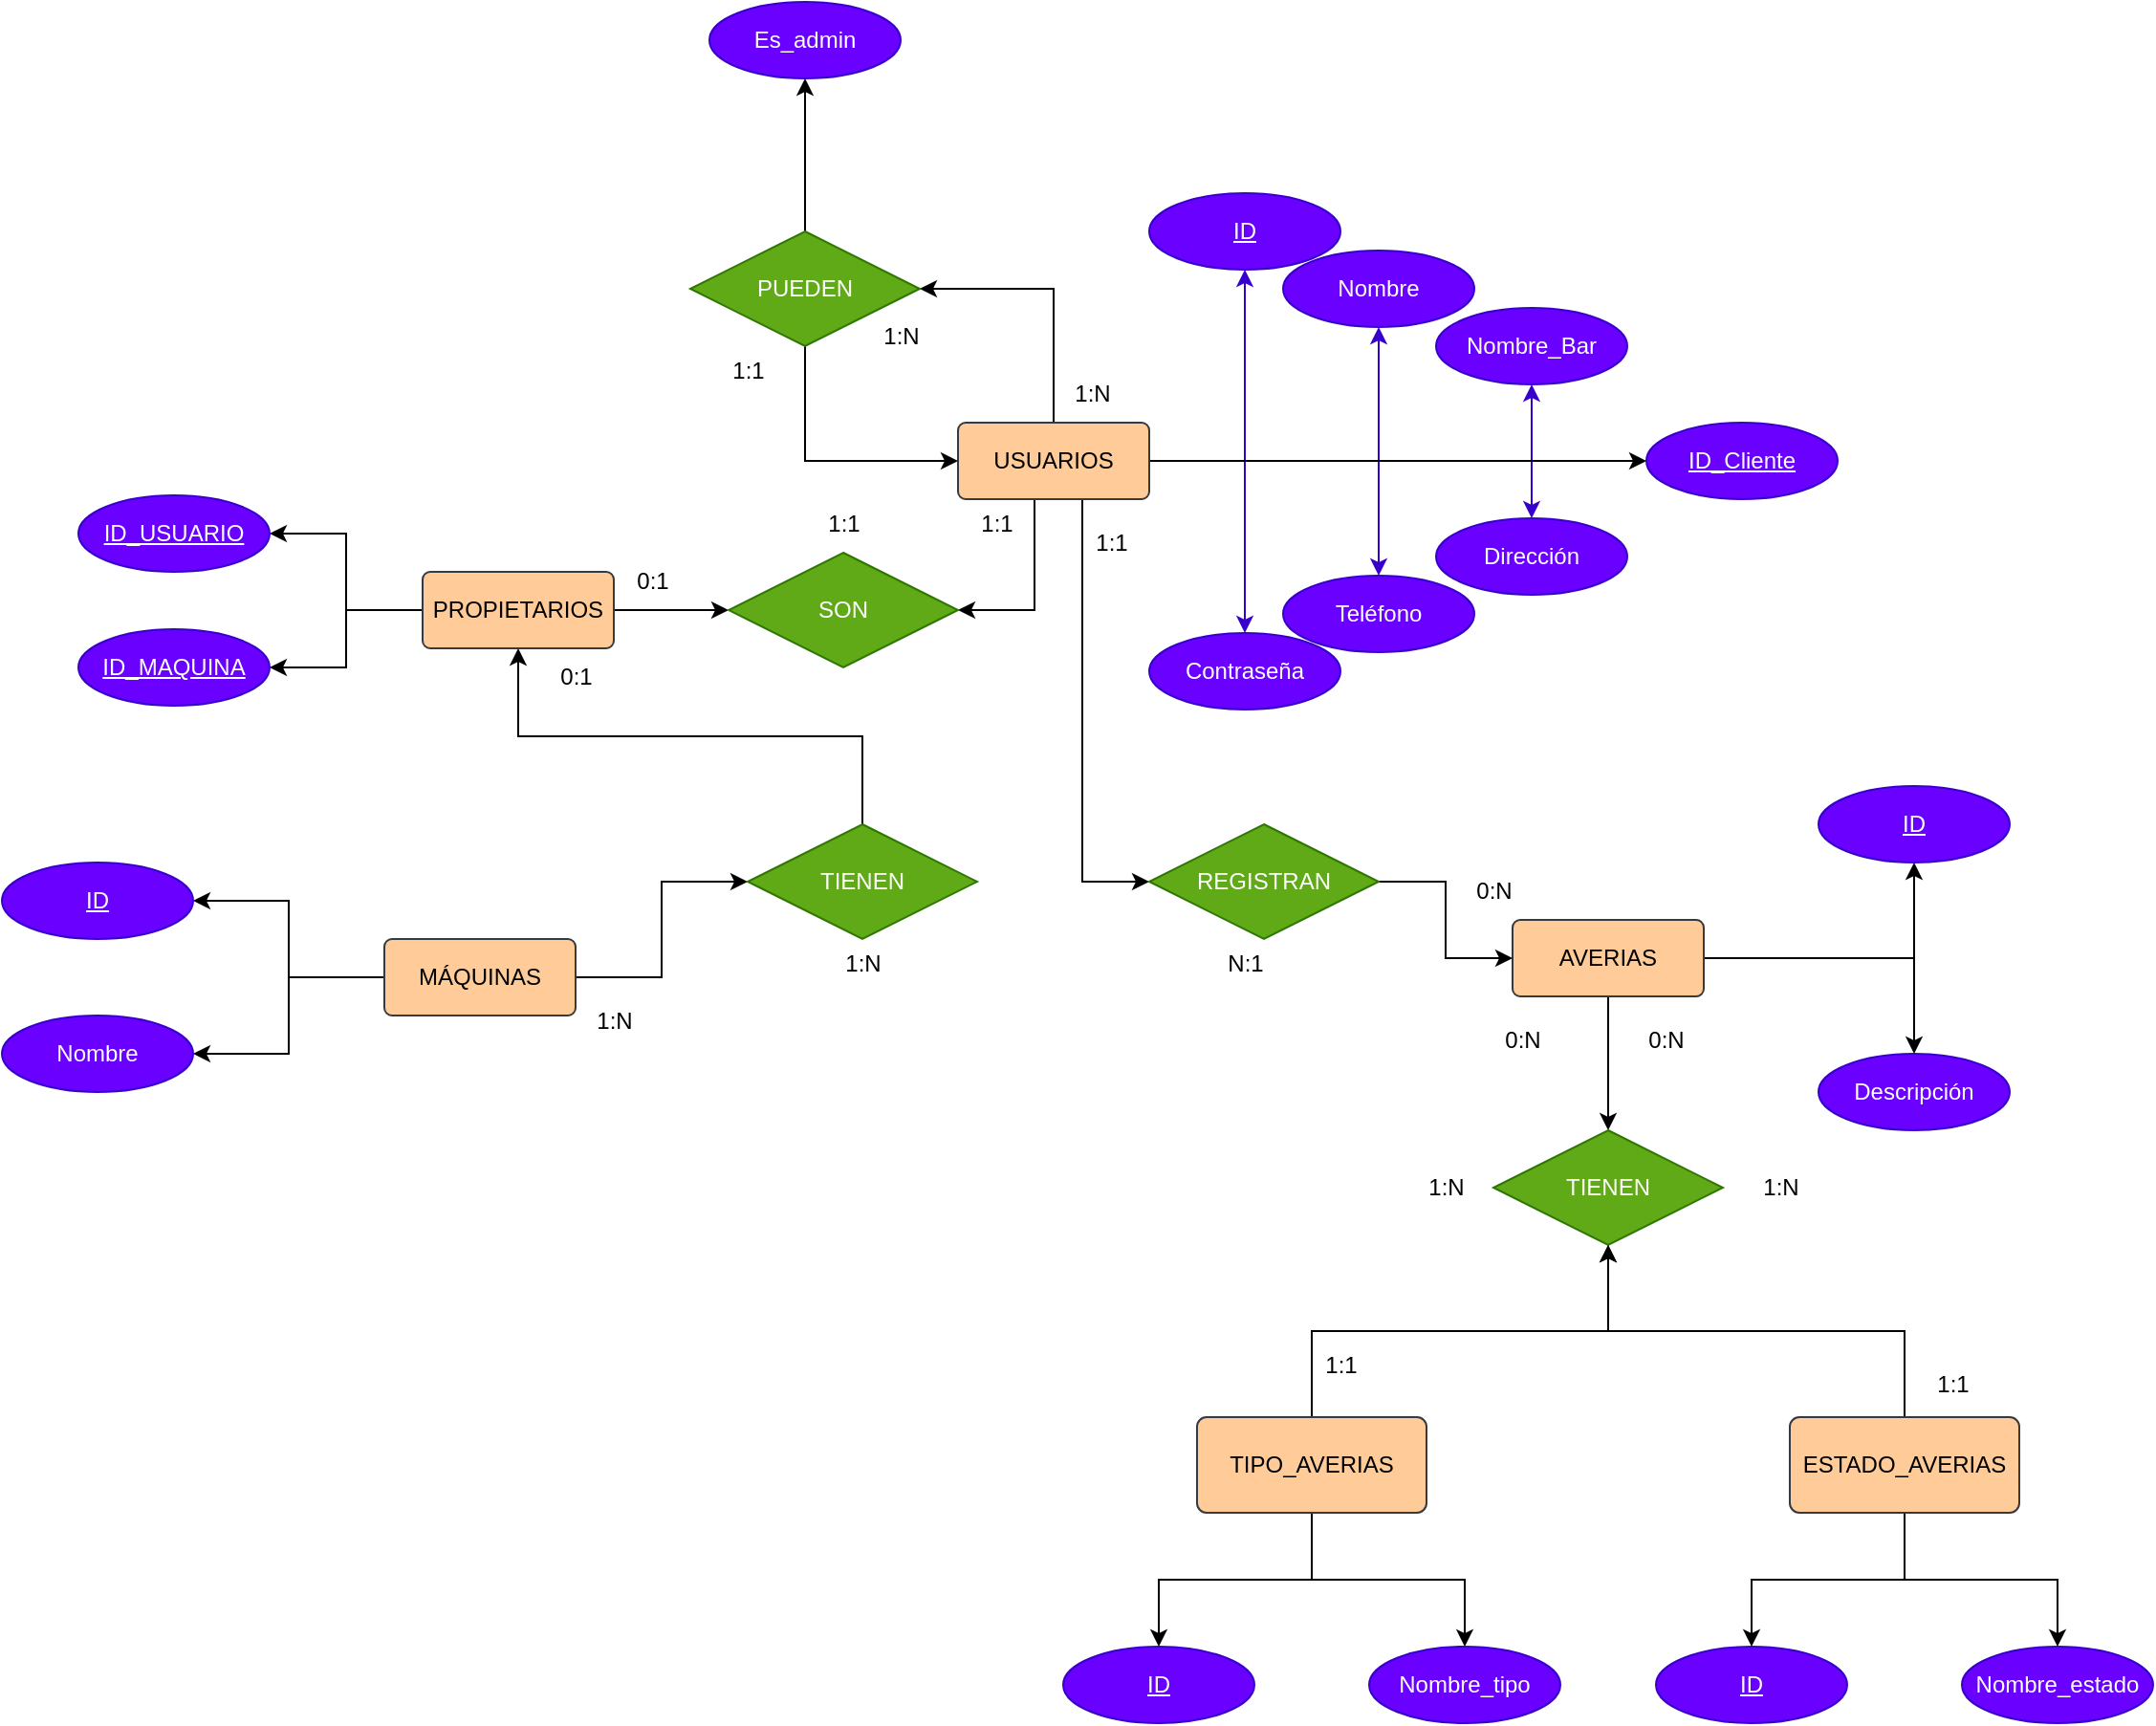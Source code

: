 <mxfile version="27.1.1">
  <diagram id="R2lEEEUBdFMjLlhIrx00" name="Page-1">
    <mxGraphModel dx="2087" dy="1650" grid="1" gridSize="10" guides="1" tooltips="1" connect="1" arrows="0" fold="1" page="1" pageScale="1" pageWidth="850" pageHeight="1100" background="none" math="0" shadow="0" adaptiveColors="auto" extFonts="Permanent Marker^https://fonts.googleapis.com/css?family=Permanent+Marker">
      <root>
        <mxCell id="0" />
        <mxCell id="1" parent="0" />
        <mxCell id="tR2loHIzGu9E6lj55BgS-1" value="Es_admin" style="ellipse;whiteSpace=wrap;html=1;align=center;fillColor=#6a00ff;fontColor=#ffffff;strokeColor=#3700CC;" parent="1" vertex="1">
          <mxGeometry x="220" y="-80" width="100" height="40" as="geometry" />
        </mxCell>
        <mxCell id="tR2loHIzGu9E6lj55BgS-6" style="edgeStyle=orthogonalEdgeStyle;rounded=0;orthogonalLoop=1;jettySize=auto;html=1;entryX=1;entryY=0.5;entryDx=0;entryDy=0;" parent="1" source="tR2loHIzGu9E6lj55BgS-2" target="tR2loHIzGu9E6lj55BgS-3" edge="1">
          <mxGeometry relative="1" as="geometry">
            <Array as="points">
              <mxPoint x="400" y="70" />
            </Array>
          </mxGeometry>
        </mxCell>
        <mxCell id="tR2loHIzGu9E6lj55BgS-14" style="edgeStyle=orthogonalEdgeStyle;rounded=0;orthogonalLoop=1;jettySize=auto;html=1;entryX=0;entryY=0.5;entryDx=0;entryDy=0;" parent="1" target="tR2loHIzGu9E6lj55BgS-13" edge="1">
          <mxGeometry relative="1" as="geometry">
            <mxPoint x="415" y="180" as="sourcePoint" />
            <mxPoint x="425" y="380" as="targetPoint" />
            <Array as="points">
              <mxPoint x="415" y="380" />
            </Array>
          </mxGeometry>
        </mxCell>
        <mxCell id="tR2loHIzGu9E6lj55BgS-108" style="edgeStyle=orthogonalEdgeStyle;rounded=0;orthogonalLoop=1;jettySize=auto;html=1;exitX=1;exitY=0.5;exitDx=0;exitDy=0;entryX=0.5;entryY=1;entryDx=0;entryDy=0;fillColor=#6a00ff;strokeColor=#3700CC;" parent="1" source="tR2loHIzGu9E6lj55BgS-2" target="tR2loHIzGu9E6lj55BgS-18" edge="1">
          <mxGeometry relative="1" as="geometry" />
        </mxCell>
        <mxCell id="tR2loHIzGu9E6lj55BgS-111" style="edgeStyle=orthogonalEdgeStyle;rounded=0;orthogonalLoop=1;jettySize=auto;html=1;exitX=1;exitY=0.5;exitDx=0;exitDy=0;entryX=0.5;entryY=1;entryDx=0;entryDy=0;fillColor=#6a00ff;strokeColor=#3700CC;" parent="1" source="tR2loHIzGu9E6lj55BgS-2" target="tR2loHIzGu9E6lj55BgS-17" edge="1">
          <mxGeometry relative="1" as="geometry" />
        </mxCell>
        <mxCell id="tR2loHIzGu9E6lj55BgS-112" style="edgeStyle=orthogonalEdgeStyle;rounded=0;orthogonalLoop=1;jettySize=auto;html=1;exitX=1;exitY=0.5;exitDx=0;exitDy=0;entryX=0.5;entryY=1;entryDx=0;entryDy=0;fillColor=#6a00ff;strokeColor=#3700CC;" parent="1" source="tR2loHIzGu9E6lj55BgS-2" target="tR2loHIzGu9E6lj55BgS-16" edge="1">
          <mxGeometry relative="1" as="geometry" />
        </mxCell>
        <mxCell id="tR2loHIzGu9E6lj55BgS-115" style="edgeStyle=orthogonalEdgeStyle;rounded=0;orthogonalLoop=1;jettySize=auto;html=1;exitX=1;exitY=0.5;exitDx=0;exitDy=0;entryX=0.5;entryY=0;entryDx=0;entryDy=0;fillColor=#6a00ff;strokeColor=#3700CC;" parent="1" source="tR2loHIzGu9E6lj55BgS-2" target="tR2loHIzGu9E6lj55BgS-107" edge="1">
          <mxGeometry relative="1" as="geometry" />
        </mxCell>
        <mxCell id="tR2loHIzGu9E6lj55BgS-116" style="edgeStyle=orthogonalEdgeStyle;rounded=0;orthogonalLoop=1;jettySize=auto;html=1;exitX=1;exitY=0.5;exitDx=0;exitDy=0;entryX=0.5;entryY=0;entryDx=0;entryDy=0;fillColor=#6a00ff;strokeColor=#3700CC;" parent="1" source="tR2loHIzGu9E6lj55BgS-2" target="tR2loHIzGu9E6lj55BgS-110" edge="1">
          <mxGeometry relative="1" as="geometry" />
        </mxCell>
        <mxCell id="tR2loHIzGu9E6lj55BgS-117" style="edgeStyle=orthogonalEdgeStyle;rounded=0;orthogonalLoop=1;jettySize=auto;html=1;exitX=1;exitY=0.5;exitDx=0;exitDy=0;entryX=0.5;entryY=0;entryDx=0;entryDy=0;fillColor=#6a00ff;strokeColor=#3700CC;" parent="1" source="tR2loHIzGu9E6lj55BgS-2" target="tR2loHIzGu9E6lj55BgS-106" edge="1">
          <mxGeometry relative="1" as="geometry" />
        </mxCell>
        <mxCell id="abkp07mJg5SfTFEaOPfv-42" style="edgeStyle=orthogonalEdgeStyle;rounded=0;orthogonalLoop=1;jettySize=auto;html=1;entryX=1;entryY=0.5;entryDx=0;entryDy=0;" parent="1" source="tR2loHIzGu9E6lj55BgS-2" target="abkp07mJg5SfTFEaOPfv-41" edge="1">
          <mxGeometry relative="1" as="geometry">
            <Array as="points">
              <mxPoint x="390" y="238" />
            </Array>
          </mxGeometry>
        </mxCell>
        <mxCell id="JEdeJho3grTINQXdywMm-2" style="edgeStyle=orthogonalEdgeStyle;rounded=0;orthogonalLoop=1;jettySize=auto;html=1;exitX=1;exitY=0.5;exitDx=0;exitDy=0;entryX=0;entryY=0.5;entryDx=0;entryDy=0;" edge="1" parent="1" source="tR2loHIzGu9E6lj55BgS-2" target="JEdeJho3grTINQXdywMm-1">
          <mxGeometry relative="1" as="geometry" />
        </mxCell>
        <mxCell id="tR2loHIzGu9E6lj55BgS-2" value="USUARIOS" style="rounded=1;arcSize=10;whiteSpace=wrap;html=1;align=center;fillColor=#ffcc99;strokeColor=#36393d;" parent="1" vertex="1">
          <mxGeometry x="350" y="140" width="100" height="40" as="geometry" />
        </mxCell>
        <mxCell id="tR2loHIzGu9E6lj55BgS-7" style="edgeStyle=orthogonalEdgeStyle;rounded=0;orthogonalLoop=1;jettySize=auto;html=1;entryX=0;entryY=0.5;entryDx=0;entryDy=0;" parent="1" source="tR2loHIzGu9E6lj55BgS-3" target="tR2loHIzGu9E6lj55BgS-2" edge="1">
          <mxGeometry relative="1" as="geometry">
            <Array as="points">
              <mxPoint x="270" y="160" />
            </Array>
          </mxGeometry>
        </mxCell>
        <mxCell id="tR2loHIzGu9E6lj55BgS-8" style="edgeStyle=orthogonalEdgeStyle;rounded=0;orthogonalLoop=1;jettySize=auto;html=1;entryX=0.5;entryY=1;entryDx=0;entryDy=0;" parent="1" source="tR2loHIzGu9E6lj55BgS-3" target="tR2loHIzGu9E6lj55BgS-1" edge="1">
          <mxGeometry relative="1" as="geometry" />
        </mxCell>
        <mxCell id="tR2loHIzGu9E6lj55BgS-3" value="PUEDEN" style="shape=rhombus;perimeter=rhombusPerimeter;whiteSpace=wrap;html=1;align=center;fillColor=#60a917;fontColor=#ffffff;strokeColor=#2D7600;" parent="1" vertex="1">
          <mxGeometry x="210" y="40" width="120" height="60" as="geometry" />
        </mxCell>
        <mxCell id="abkp07mJg5SfTFEaOPfv-32" style="edgeStyle=orthogonalEdgeStyle;rounded=0;orthogonalLoop=1;jettySize=auto;html=1;exitX=1;exitY=0.5;exitDx=0;exitDy=0;entryX=0;entryY=0.5;entryDx=0;entryDy=0;" parent="1" source="tR2loHIzGu9E6lj55BgS-4" target="tR2loHIzGu9E6lj55BgS-10" edge="1">
          <mxGeometry relative="1" as="geometry" />
        </mxCell>
        <mxCell id="abkp07mJg5SfTFEaOPfv-35" style="edgeStyle=orthogonalEdgeStyle;rounded=0;orthogonalLoop=1;jettySize=auto;html=1;exitX=0;exitY=0.5;exitDx=0;exitDy=0;entryX=1;entryY=0.5;entryDx=0;entryDy=0;" parent="1" source="tR2loHIzGu9E6lj55BgS-4" target="abkp07mJg5SfTFEaOPfv-33" edge="1">
          <mxGeometry relative="1" as="geometry" />
        </mxCell>
        <mxCell id="abkp07mJg5SfTFEaOPfv-36" style="edgeStyle=orthogonalEdgeStyle;rounded=0;orthogonalLoop=1;jettySize=auto;html=1;exitX=0;exitY=0.5;exitDx=0;exitDy=0;entryX=1;entryY=0.5;entryDx=0;entryDy=0;" parent="1" source="tR2loHIzGu9E6lj55BgS-4" target="abkp07mJg5SfTFEaOPfv-34" edge="1">
          <mxGeometry relative="1" as="geometry" />
        </mxCell>
        <mxCell id="tR2loHIzGu9E6lj55BgS-4" value="MÁQUINAS" style="rounded=1;arcSize=10;whiteSpace=wrap;html=1;align=center;fillColor=#ffcc99;strokeColor=#36393d;" parent="1" vertex="1">
          <mxGeometry x="50" y="410" width="100" height="40" as="geometry" />
        </mxCell>
        <mxCell id="abkp07mJg5SfTFEaOPfv-4" style="edgeStyle=orthogonalEdgeStyle;rounded=0;orthogonalLoop=1;jettySize=auto;html=1;exitX=1;exitY=0.5;exitDx=0;exitDy=0;entryX=0.5;entryY=0;entryDx=0;entryDy=0;" parent="1" source="tR2loHIzGu9E6lj55BgS-5" target="abkp07mJg5SfTFEaOPfv-2" edge="1">
          <mxGeometry relative="1" as="geometry" />
        </mxCell>
        <mxCell id="abkp07mJg5SfTFEaOPfv-5" style="edgeStyle=orthogonalEdgeStyle;rounded=0;orthogonalLoop=1;jettySize=auto;html=1;exitX=1;exitY=0.5;exitDx=0;exitDy=0;entryX=0.5;entryY=1;entryDx=0;entryDy=0;" parent="1" source="tR2loHIzGu9E6lj55BgS-5" target="tR2loHIzGu9E6lj55BgS-118" edge="1">
          <mxGeometry relative="1" as="geometry" />
        </mxCell>
        <mxCell id="abkp07mJg5SfTFEaOPfv-13" style="edgeStyle=orthogonalEdgeStyle;rounded=0;orthogonalLoop=1;jettySize=auto;html=1;exitX=0.5;exitY=1;exitDx=0;exitDy=0;entryX=0.5;entryY=0;entryDx=0;entryDy=0;" parent="1" source="tR2loHIzGu9E6lj55BgS-5" target="abkp07mJg5SfTFEaOPfv-11" edge="1">
          <mxGeometry relative="1" as="geometry" />
        </mxCell>
        <mxCell id="tR2loHIzGu9E6lj55BgS-5" value="AVERIAS" style="rounded=1;arcSize=10;whiteSpace=wrap;html=1;align=center;fillColor=#ffcc99;strokeColor=#36393d;" parent="1" vertex="1">
          <mxGeometry x="640" y="400" width="100" height="40" as="geometry" />
        </mxCell>
        <mxCell id="abkp07mJg5SfTFEaOPfv-21" style="edgeStyle=orthogonalEdgeStyle;rounded=0;orthogonalLoop=1;jettySize=auto;html=1;exitX=0.5;exitY=0;exitDx=0;exitDy=0;entryX=0.5;entryY=1;entryDx=0;entryDy=0;" parent="1" source="tR2loHIzGu9E6lj55BgS-10" target="abkp07mJg5SfTFEaOPfv-19" edge="1">
          <mxGeometry relative="1" as="geometry" />
        </mxCell>
        <mxCell id="tR2loHIzGu9E6lj55BgS-10" value="TIENEN" style="shape=rhombus;perimeter=rhombusPerimeter;whiteSpace=wrap;html=1;align=center;fillColor=#60a917;fontColor=#ffffff;strokeColor=#2D7600;" parent="1" vertex="1">
          <mxGeometry x="240" y="350" width="120" height="60" as="geometry" />
        </mxCell>
        <mxCell id="tR2loHIzGu9E6lj55BgS-15" style="edgeStyle=orthogonalEdgeStyle;rounded=0;orthogonalLoop=1;jettySize=auto;html=1;exitX=1;exitY=0.5;exitDx=0;exitDy=0;entryX=0;entryY=0.5;entryDx=0;entryDy=0;" parent="1" source="tR2loHIzGu9E6lj55BgS-13" target="tR2loHIzGu9E6lj55BgS-5" edge="1">
          <mxGeometry relative="1" as="geometry" />
        </mxCell>
        <mxCell id="tR2loHIzGu9E6lj55BgS-13" value="REGISTRAN" style="shape=rhombus;perimeter=rhombusPerimeter;whiteSpace=wrap;html=1;align=center;fillColor=#60a917;fontColor=#ffffff;strokeColor=#2D7600;" parent="1" vertex="1">
          <mxGeometry x="450" y="350" width="120" height="60" as="geometry" />
        </mxCell>
        <mxCell id="tR2loHIzGu9E6lj55BgS-16" value="Nombre_Bar" style="ellipse;whiteSpace=wrap;html=1;align=center;fillColor=#6a00ff;fontColor=#ffffff;strokeColor=#3700CC;" parent="1" vertex="1">
          <mxGeometry x="600" y="80" width="100" height="40" as="geometry" />
        </mxCell>
        <mxCell id="tR2loHIzGu9E6lj55BgS-17" value="Nombre" style="ellipse;whiteSpace=wrap;html=1;align=center;fillColor=#6a00ff;fontColor=#ffffff;strokeColor=#3700CC;" parent="1" vertex="1">
          <mxGeometry x="520" y="50" width="100" height="40" as="geometry" />
        </mxCell>
        <mxCell id="tR2loHIzGu9E6lj55BgS-18" value="&lt;u&gt;ID&lt;/u&gt;" style="ellipse;whiteSpace=wrap;html=1;align=center;fillColor=#6a00ff;fontColor=#ffffff;strokeColor=#3700CC;" parent="1" vertex="1">
          <mxGeometry x="450" y="20" width="100" height="40" as="geometry" />
        </mxCell>
        <mxCell id="tR2loHIzGu9E6lj55BgS-106" value="Dirección" style="ellipse;whiteSpace=wrap;html=1;align=center;fillColor=#6a00ff;fontColor=#ffffff;strokeColor=#3700CC;" parent="1" vertex="1">
          <mxGeometry x="600" y="190" width="100" height="40" as="geometry" />
        </mxCell>
        <mxCell id="tR2loHIzGu9E6lj55BgS-107" value="Contraseña" style="ellipse;whiteSpace=wrap;html=1;align=center;fillColor=#6a00ff;fontColor=#ffffff;strokeColor=#3700CC;" parent="1" vertex="1">
          <mxGeometry x="450" y="250" width="100" height="40" as="geometry" />
        </mxCell>
        <mxCell id="tR2loHIzGu9E6lj55BgS-110" value="Teléfono" style="ellipse;whiteSpace=wrap;html=1;align=center;fillColor=#6a00ff;fontColor=#ffffff;strokeColor=#3700CC;" parent="1" vertex="1">
          <mxGeometry x="520" y="220" width="100" height="40" as="geometry" />
        </mxCell>
        <mxCell id="tR2loHIzGu9E6lj55BgS-113" style="edgeStyle=orthogonalEdgeStyle;rounded=0;orthogonalLoop=1;jettySize=auto;html=1;exitX=0.5;exitY=1;exitDx=0;exitDy=0;fillColor=#6a00ff;strokeColor=#3700CC;" parent="1" source="tR2loHIzGu9E6lj55BgS-17" target="tR2loHIzGu9E6lj55BgS-17" edge="1">
          <mxGeometry relative="1" as="geometry" />
        </mxCell>
        <mxCell id="tR2loHIzGu9E6lj55BgS-118" value="&lt;u&gt;ID&lt;/u&gt;" style="ellipse;whiteSpace=wrap;html=1;align=center;fillColor=#6a00ff;fontColor=#ffffff;strokeColor=#3700CC;" parent="1" vertex="1">
          <mxGeometry x="800" y="330" width="100" height="40" as="geometry" />
        </mxCell>
        <mxCell id="abkp07mJg5SfTFEaOPfv-2" value="Descripción" style="ellipse;whiteSpace=wrap;html=1;align=center;fillColor=#6a00ff;fontColor=#ffffff;strokeColor=#3700CC;" parent="1" vertex="1">
          <mxGeometry x="800" y="470" width="100" height="40" as="geometry" />
        </mxCell>
        <mxCell id="abkp07mJg5SfTFEaOPfv-11" value="TIENEN" style="shape=rhombus;perimeter=rhombusPerimeter;whiteSpace=wrap;html=1;align=center;fillColor=#60a917;fontColor=#ffffff;strokeColor=#2D7600;" parent="1" vertex="1">
          <mxGeometry x="630" y="510" width="120" height="60" as="geometry" />
        </mxCell>
        <mxCell id="abkp07mJg5SfTFEaOPfv-14" style="edgeStyle=orthogonalEdgeStyle;rounded=0;orthogonalLoop=1;jettySize=auto;html=1;exitX=0.5;exitY=0;exitDx=0;exitDy=0;entryX=0.5;entryY=1;entryDx=0;entryDy=0;" parent="1" source="abkp07mJg5SfTFEaOPfv-12" target="abkp07mJg5SfTFEaOPfv-11" edge="1">
          <mxGeometry relative="1" as="geometry" />
        </mxCell>
        <mxCell id="abkp07mJg5SfTFEaOPfv-17" style="edgeStyle=orthogonalEdgeStyle;rounded=0;orthogonalLoop=1;jettySize=auto;html=1;" parent="1" source="abkp07mJg5SfTFEaOPfv-12" target="abkp07mJg5SfTFEaOPfv-15" edge="1">
          <mxGeometry relative="1" as="geometry" />
        </mxCell>
        <mxCell id="abkp07mJg5SfTFEaOPfv-18" style="edgeStyle=orthogonalEdgeStyle;rounded=0;orthogonalLoop=1;jettySize=auto;html=1;exitX=0.5;exitY=1;exitDx=0;exitDy=0;entryX=0.5;entryY=0;entryDx=0;entryDy=0;" parent="1" source="abkp07mJg5SfTFEaOPfv-12" target="abkp07mJg5SfTFEaOPfv-16" edge="1">
          <mxGeometry relative="1" as="geometry" />
        </mxCell>
        <mxCell id="abkp07mJg5SfTFEaOPfv-12" value="TIPO_AVERIAS" style="rounded=1;arcSize=10;whiteSpace=wrap;html=1;align=center;fillColor=#ffcc99;strokeColor=#36393d;" parent="1" vertex="1">
          <mxGeometry x="475" y="660" width="120" height="50" as="geometry" />
        </mxCell>
        <mxCell id="abkp07mJg5SfTFEaOPfv-15" value="&lt;u&gt;ID&lt;/u&gt;" style="ellipse;whiteSpace=wrap;html=1;align=center;fillColor=#6a00ff;fontColor=#ffffff;strokeColor=#3700CC;" parent="1" vertex="1">
          <mxGeometry x="405" y="780" width="100" height="40" as="geometry" />
        </mxCell>
        <mxCell id="abkp07mJg5SfTFEaOPfv-16" value="Nombre_tipo" style="ellipse;whiteSpace=wrap;html=1;align=center;fillColor=#6a00ff;fontColor=#ffffff;strokeColor=#3700CC;" parent="1" vertex="1">
          <mxGeometry x="565" y="780" width="100" height="40" as="geometry" />
        </mxCell>
        <mxCell id="abkp07mJg5SfTFEaOPfv-24" style="edgeStyle=orthogonalEdgeStyle;rounded=0;orthogonalLoop=1;jettySize=auto;html=1;exitX=0;exitY=0.5;exitDx=0;exitDy=0;entryX=1;entryY=0.5;entryDx=0;entryDy=0;" parent="1" source="abkp07mJg5SfTFEaOPfv-19" target="abkp07mJg5SfTFEaOPfv-22" edge="1">
          <mxGeometry relative="1" as="geometry" />
        </mxCell>
        <mxCell id="abkp07mJg5SfTFEaOPfv-25" style="edgeStyle=orthogonalEdgeStyle;rounded=0;orthogonalLoop=1;jettySize=auto;html=1;exitX=0;exitY=0.5;exitDx=0;exitDy=0;entryX=1;entryY=0.5;entryDx=0;entryDy=0;" parent="1" source="abkp07mJg5SfTFEaOPfv-19" target="abkp07mJg5SfTFEaOPfv-23" edge="1">
          <mxGeometry relative="1" as="geometry" />
        </mxCell>
        <mxCell id="abkp07mJg5SfTFEaOPfv-43" style="edgeStyle=orthogonalEdgeStyle;rounded=0;orthogonalLoop=1;jettySize=auto;html=1;exitX=1;exitY=0.5;exitDx=0;exitDy=0;entryX=0;entryY=0.5;entryDx=0;entryDy=0;" parent="1" source="abkp07mJg5SfTFEaOPfv-19" target="abkp07mJg5SfTFEaOPfv-41" edge="1">
          <mxGeometry relative="1" as="geometry" />
        </mxCell>
        <mxCell id="abkp07mJg5SfTFEaOPfv-19" value="PROPIETARIOS" style="rounded=1;arcSize=10;whiteSpace=wrap;html=1;align=center;fillColor=#ffcc99;strokeColor=#36393d;" parent="1" vertex="1">
          <mxGeometry x="70" y="218" width="100" height="40" as="geometry" />
        </mxCell>
        <mxCell id="abkp07mJg5SfTFEaOPfv-22" value="&lt;u&gt;ID_USUARIO&lt;/u&gt;" style="ellipse;whiteSpace=wrap;html=1;align=center;fillColor=#6a00ff;fontColor=#ffffff;strokeColor=#3700CC;" parent="1" vertex="1">
          <mxGeometry x="-110" y="178" width="100" height="40" as="geometry" />
        </mxCell>
        <mxCell id="abkp07mJg5SfTFEaOPfv-23" value="&lt;u&gt;ID_MAQUINA&lt;/u&gt;" style="ellipse;whiteSpace=wrap;html=1;align=center;fillColor=#6a00ff;fontColor=#ffffff;strokeColor=#3700CC;" parent="1" vertex="1">
          <mxGeometry x="-110" y="248" width="100" height="40" as="geometry" />
        </mxCell>
        <mxCell id="abkp07mJg5SfTFEaOPfv-26" style="edgeStyle=orthogonalEdgeStyle;rounded=0;orthogonalLoop=1;jettySize=auto;html=1;" parent="1" source="abkp07mJg5SfTFEaOPfv-28" target="abkp07mJg5SfTFEaOPfv-29" edge="1">
          <mxGeometry relative="1" as="geometry" />
        </mxCell>
        <mxCell id="abkp07mJg5SfTFEaOPfv-27" style="edgeStyle=orthogonalEdgeStyle;rounded=0;orthogonalLoop=1;jettySize=auto;html=1;exitX=0.5;exitY=1;exitDx=0;exitDy=0;entryX=0.5;entryY=0;entryDx=0;entryDy=0;" parent="1" source="abkp07mJg5SfTFEaOPfv-28" target="abkp07mJg5SfTFEaOPfv-30" edge="1">
          <mxGeometry relative="1" as="geometry" />
        </mxCell>
        <mxCell id="abkp07mJg5SfTFEaOPfv-31" style="edgeStyle=orthogonalEdgeStyle;rounded=0;orthogonalLoop=1;jettySize=auto;html=1;exitX=0.5;exitY=0;exitDx=0;exitDy=0;entryX=0.5;entryY=1;entryDx=0;entryDy=0;" parent="1" source="abkp07mJg5SfTFEaOPfv-28" target="abkp07mJg5SfTFEaOPfv-11" edge="1">
          <mxGeometry relative="1" as="geometry" />
        </mxCell>
        <mxCell id="abkp07mJg5SfTFEaOPfv-28" value="ESTADO_AVERIAS" style="rounded=1;arcSize=10;whiteSpace=wrap;html=1;align=center;fillColor=#ffcc99;strokeColor=#36393d;" parent="1" vertex="1">
          <mxGeometry x="785" y="660" width="120" height="50" as="geometry" />
        </mxCell>
        <mxCell id="abkp07mJg5SfTFEaOPfv-29" value="&lt;u&gt;ID&lt;/u&gt;" style="ellipse;whiteSpace=wrap;html=1;align=center;fillColor=#6a00ff;fontColor=#ffffff;strokeColor=#3700CC;" parent="1" vertex="1">
          <mxGeometry x="715" y="780" width="100" height="40" as="geometry" />
        </mxCell>
        <mxCell id="abkp07mJg5SfTFEaOPfv-30" value="Nombre_estado" style="ellipse;whiteSpace=wrap;html=1;align=center;fillColor=#6a00ff;fontColor=#ffffff;strokeColor=#3700CC;" parent="1" vertex="1">
          <mxGeometry x="875" y="780" width="100" height="40" as="geometry" />
        </mxCell>
        <mxCell id="abkp07mJg5SfTFEaOPfv-33" value="&lt;u&gt;ID&lt;/u&gt;" style="ellipse;whiteSpace=wrap;html=1;align=center;fillColor=#6a00ff;fontColor=#ffffff;strokeColor=#3700CC;" parent="1" vertex="1">
          <mxGeometry x="-150" y="370" width="100" height="40" as="geometry" />
        </mxCell>
        <mxCell id="abkp07mJg5SfTFEaOPfv-34" value="Nombre" style="ellipse;whiteSpace=wrap;html=1;align=center;fillColor=#6a00ff;fontColor=#ffffff;strokeColor=#3700CC;" parent="1" vertex="1">
          <mxGeometry x="-150" y="450" width="100" height="40" as="geometry" />
        </mxCell>
        <mxCell id="abkp07mJg5SfTFEaOPfv-37" value="1:N" style="text;html=1;align=center;verticalAlign=middle;resizable=0;points=[];autosize=1;strokeColor=none;fillColor=none;" parent="1" vertex="1">
          <mxGeometry x="300" y="80" width="40" height="30" as="geometry" />
        </mxCell>
        <mxCell id="abkp07mJg5SfTFEaOPfv-41" value="SON" style="shape=rhombus;perimeter=rhombusPerimeter;whiteSpace=wrap;html=1;align=center;fillColor=#60a917;fontColor=#ffffff;strokeColor=#2D7600;" parent="1" vertex="1">
          <mxGeometry x="230" y="208" width="120" height="60" as="geometry" />
        </mxCell>
        <mxCell id="abkp07mJg5SfTFEaOPfv-44" value="1:1" style="text;html=1;align=center;verticalAlign=middle;resizable=0;points=[];autosize=1;strokeColor=none;fillColor=none;" parent="1" vertex="1">
          <mxGeometry x="270" y="178" width="40" height="30" as="geometry" />
        </mxCell>
        <mxCell id="abkp07mJg5SfTFEaOPfv-45" value="0:1" style="text;html=1;align=center;verticalAlign=middle;resizable=0;points=[];autosize=1;strokeColor=none;fillColor=none;" parent="1" vertex="1">
          <mxGeometry x="170" y="208" width="40" height="30" as="geometry" />
        </mxCell>
        <mxCell id="abkp07mJg5SfTFEaOPfv-46" value="1:1" style="text;html=1;align=center;verticalAlign=middle;resizable=0;points=[];autosize=1;strokeColor=none;fillColor=none;" parent="1" vertex="1">
          <mxGeometry x="350" y="178" width="40" height="30" as="geometry" />
        </mxCell>
        <mxCell id="abkp07mJg5SfTFEaOPfv-47" value="0:1" style="text;html=1;align=center;verticalAlign=middle;resizable=0;points=[];autosize=1;strokeColor=none;fillColor=none;" parent="1" vertex="1">
          <mxGeometry x="130" y="258" width="40" height="30" as="geometry" />
        </mxCell>
        <mxCell id="abkp07mJg5SfTFEaOPfv-48" value="1:N" style="text;html=1;align=center;verticalAlign=middle;resizable=0;points=[];autosize=1;strokeColor=none;fillColor=none;" parent="1" vertex="1">
          <mxGeometry x="150" y="438" width="40" height="30" as="geometry" />
        </mxCell>
        <mxCell id="abkp07mJg5SfTFEaOPfv-49" value="1:N" style="text;html=1;align=center;verticalAlign=middle;resizable=0;points=[];autosize=1;strokeColor=none;fillColor=none;" parent="1" vertex="1">
          <mxGeometry x="280" y="408" width="40" height="30" as="geometry" />
        </mxCell>
        <mxCell id="abkp07mJg5SfTFEaOPfv-50" value="0:N" style="text;html=1;align=center;verticalAlign=middle;resizable=0;points=[];autosize=1;strokeColor=none;fillColor=none;" parent="1" vertex="1">
          <mxGeometry x="610" y="370" width="40" height="30" as="geometry" />
        </mxCell>
        <mxCell id="abkp07mJg5SfTFEaOPfv-51" value="1:1" style="text;html=1;align=center;verticalAlign=middle;resizable=0;points=[];autosize=1;" parent="1" vertex="1">
          <mxGeometry x="410" y="188" width="40" height="30" as="geometry" />
        </mxCell>
        <mxCell id="abkp07mJg5SfTFEaOPfv-52" value="N:1" style="text;html=1;align=center;verticalAlign=middle;resizable=0;points=[];autosize=1;strokeColor=none;fillColor=none;" parent="1" vertex="1">
          <mxGeometry x="480" y="408" width="40" height="30" as="geometry" />
        </mxCell>
        <mxCell id="abkp07mJg5SfTFEaOPfv-53" value="1:1" style="text;html=1;align=center;verticalAlign=middle;resizable=0;points=[];autosize=1;strokeColor=none;fillColor=none;" parent="1" vertex="1">
          <mxGeometry x="850" y="628" width="40" height="30" as="geometry" />
        </mxCell>
        <mxCell id="abkp07mJg5SfTFEaOPfv-54" value="1:1" style="text;html=1;align=center;verticalAlign=middle;resizable=0;points=[];autosize=1;strokeColor=none;fillColor=none;" parent="1" vertex="1">
          <mxGeometry x="530" y="618" width="40" height="30" as="geometry" />
        </mxCell>
        <mxCell id="abkp07mJg5SfTFEaOPfv-55" value="0:N" style="text;html=1;align=center;verticalAlign=middle;resizable=0;points=[];autosize=1;strokeColor=none;fillColor=none;" parent="1" vertex="1">
          <mxGeometry x="700" y="448" width="40" height="30" as="geometry" />
        </mxCell>
        <mxCell id="abkp07mJg5SfTFEaOPfv-56" value="0:N" style="text;html=1;align=center;verticalAlign=middle;resizable=0;points=[];autosize=1;strokeColor=none;fillColor=none;" parent="1" vertex="1">
          <mxGeometry x="625" y="448" width="40" height="30" as="geometry" />
        </mxCell>
        <mxCell id="abkp07mJg5SfTFEaOPfv-57" value="1:N" style="text;html=1;align=center;verticalAlign=middle;resizable=0;points=[];autosize=1;strokeColor=none;fillColor=none;" parent="1" vertex="1">
          <mxGeometry x="585" y="525" width="40" height="30" as="geometry" />
        </mxCell>
        <mxCell id="abkp07mJg5SfTFEaOPfv-58" value="1:N" style="text;html=1;align=center;verticalAlign=middle;resizable=0;points=[];autosize=1;strokeColor=none;fillColor=none;" parent="1" vertex="1">
          <mxGeometry x="760" y="525" width="40" height="30" as="geometry" />
        </mxCell>
        <mxCell id="poJYhNJ_kuBQOQ-Zqler-1" value="1:N" style="text;html=1;align=center;verticalAlign=middle;resizable=0;points=[];autosize=1;strokeColor=none;fillColor=none;" parent="1" vertex="1">
          <mxGeometry x="400" y="110" width="40" height="30" as="geometry" />
        </mxCell>
        <mxCell id="poJYhNJ_kuBQOQ-Zqler-2" value="1:1" style="text;html=1;align=center;verticalAlign=middle;resizable=0;points=[];autosize=1;strokeColor=none;fillColor=none;" parent="1" vertex="1">
          <mxGeometry x="220" y="98" width="40" height="30" as="geometry" />
        </mxCell>
        <mxCell id="JEdeJho3grTINQXdywMm-1" value="&lt;u&gt;ID_Cliente&lt;/u&gt;" style="ellipse;whiteSpace=wrap;html=1;align=center;fillColor=#6a00ff;fontColor=#ffffff;strokeColor=#3700CC;" vertex="1" parent="1">
          <mxGeometry x="710" y="140" width="100" height="40" as="geometry" />
        </mxCell>
      </root>
    </mxGraphModel>
  </diagram>
</mxfile>
